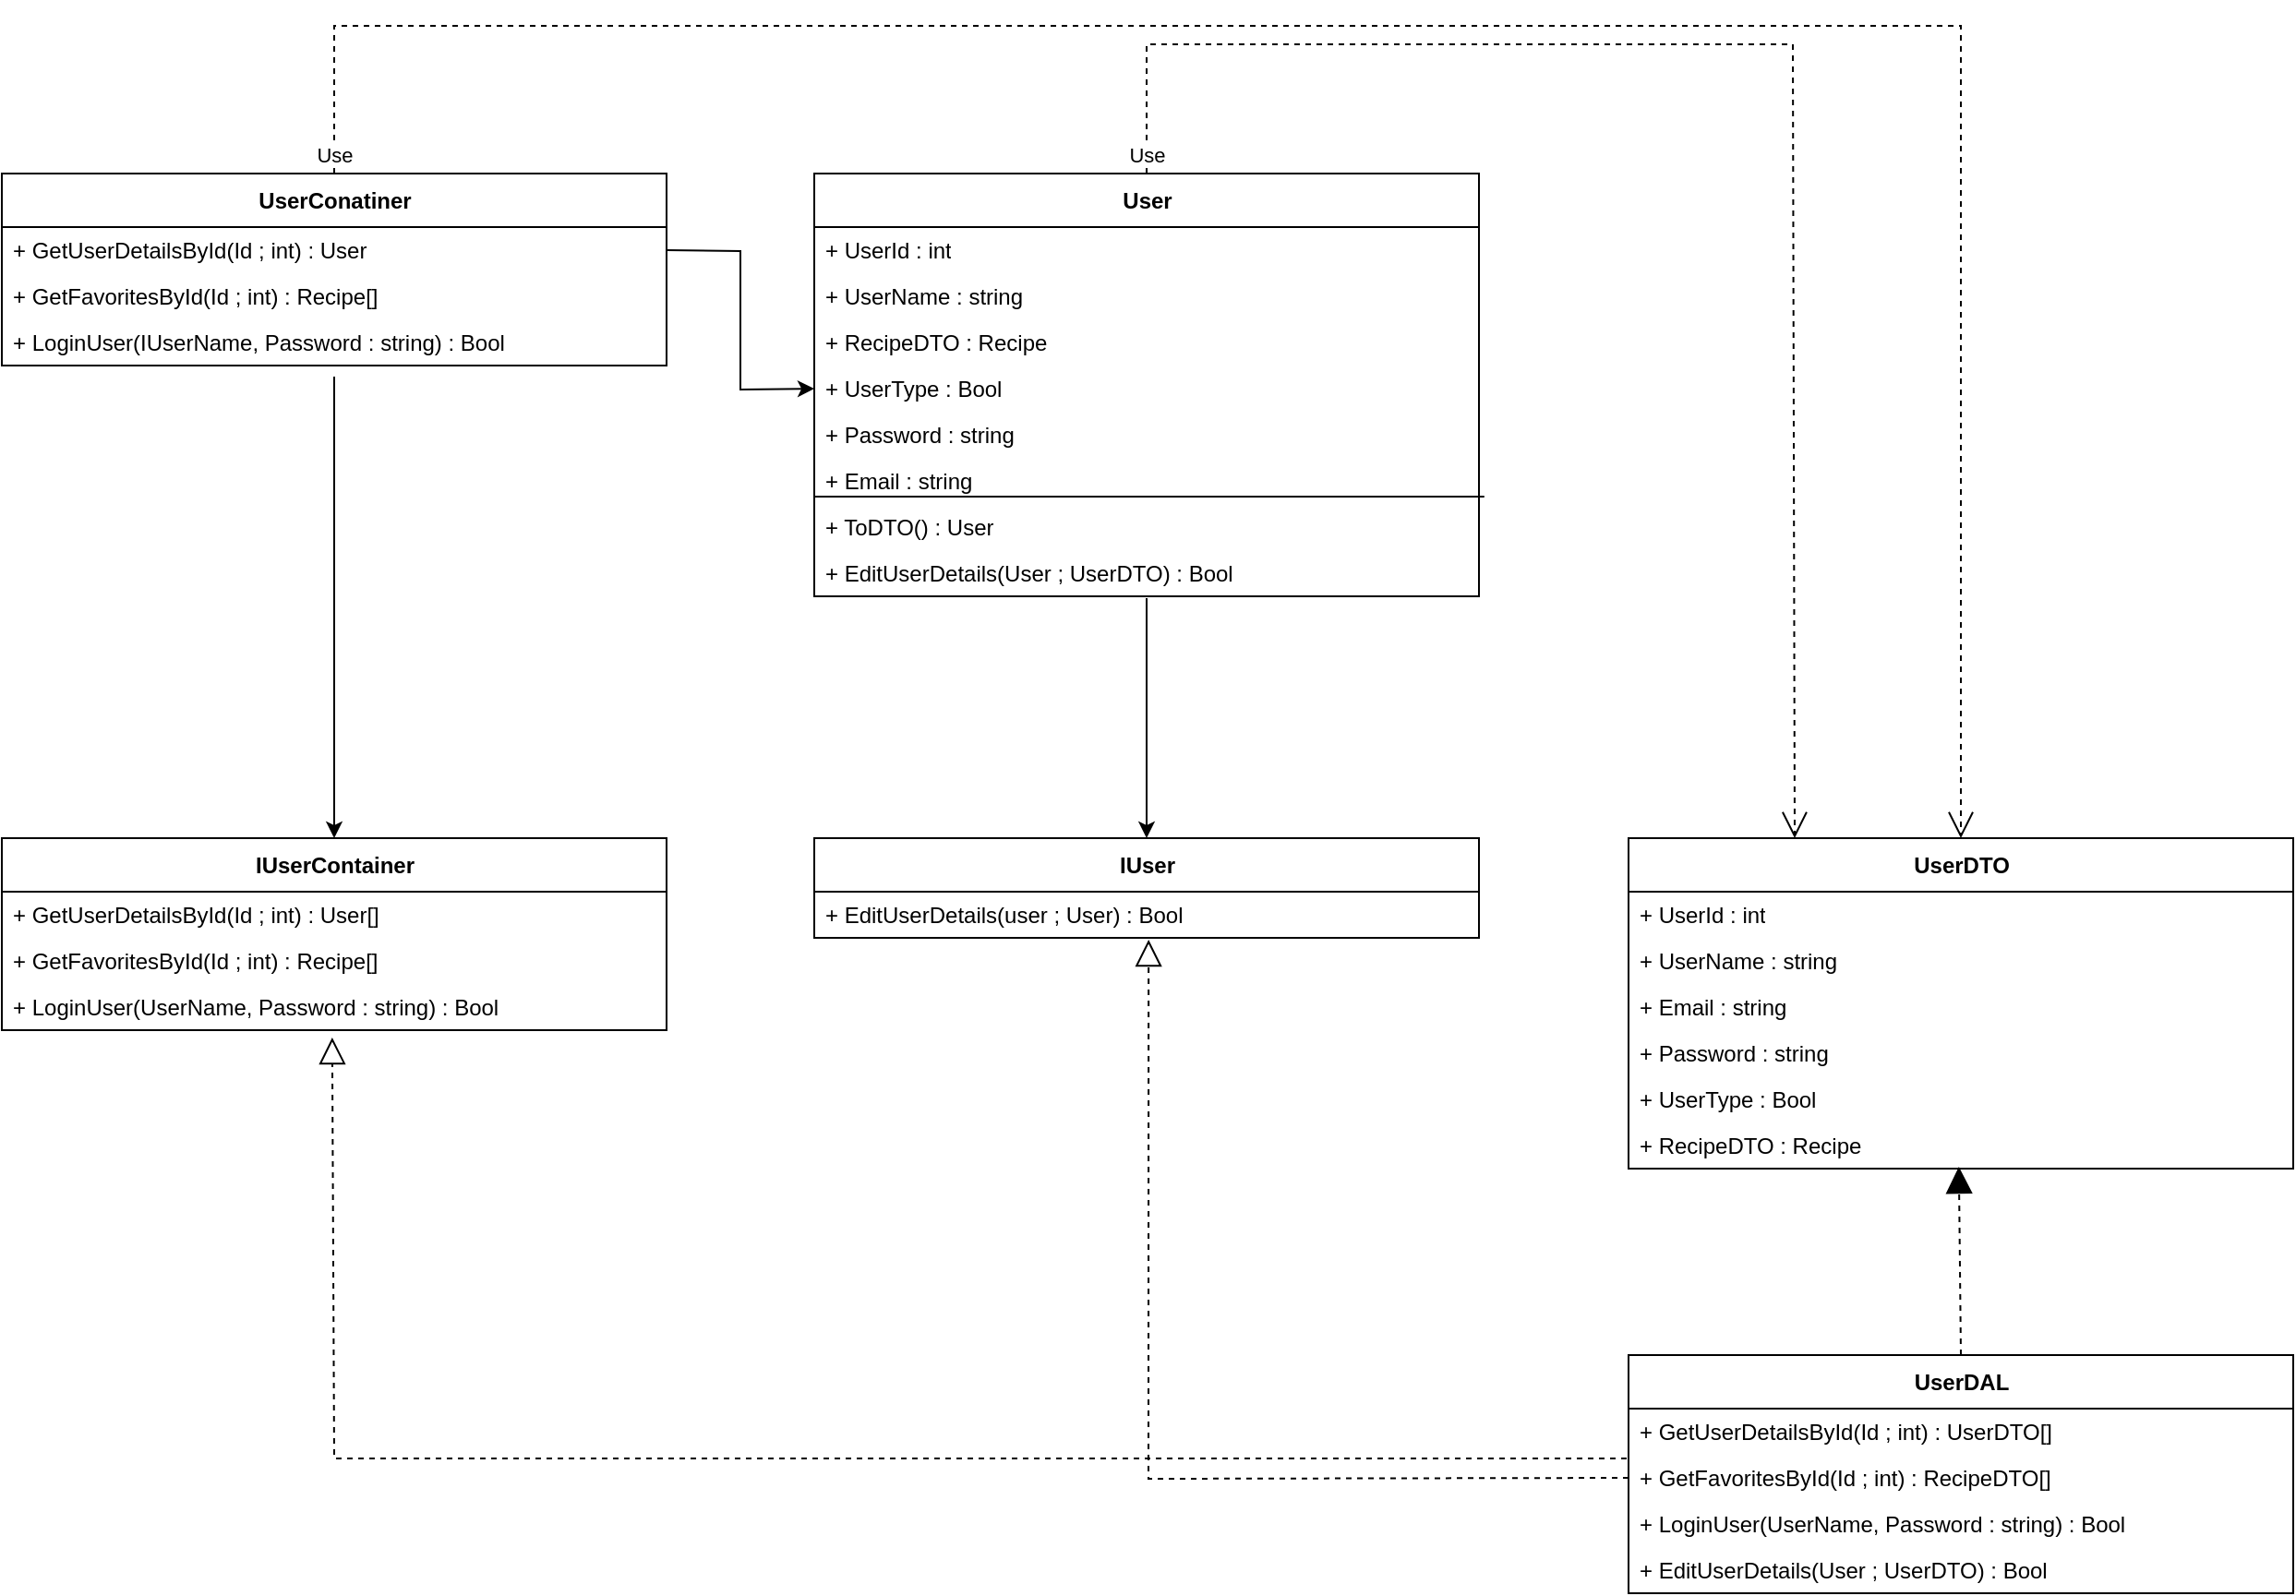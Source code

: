<mxfile version="20.3.2" type="device"><diagram id="aal3Md1tlyb9wFCO4tsw" name="Pagina-1"><mxGraphModel dx="2062" dy="2327" grid="1" gridSize="10" guides="1" tooltips="1" connect="1" arrows="1" fold="1" page="1" pageScale="1" pageWidth="827" pageHeight="1169" math="0" shadow="0"><root><mxCell id="0"/><mxCell id="1" parent="0"/><mxCell id="OmsRb-zWK05T9q6EWBDi-1" value="UserDAL" style="swimlane;fontStyle=1;align=center;verticalAlign=middle;childLayout=stackLayout;horizontal=1;startSize=29;horizontalStack=0;resizeParent=1;resizeParentMax=0;resizeLast=0;collapsible=0;marginBottom=0;html=1;" vertex="1" parent="1"><mxGeometry x="881" y="440" width="360" height="129" as="geometry"/></mxCell><mxCell id="OmsRb-zWK05T9q6EWBDi-78" value="+ GetUserDetailsById(Id ; int) : UserDTO[]" style="text;html=1;strokeColor=none;fillColor=none;align=left;verticalAlign=middle;spacingLeft=4;spacingRight=4;overflow=hidden;rotatable=0;points=[[0,0.5],[1,0.5]];portConstraint=eastwest;" vertex="1" parent="OmsRb-zWK05T9q6EWBDi-1"><mxGeometry y="29" width="360" height="25" as="geometry"/></mxCell><mxCell id="OmsRb-zWK05T9q6EWBDi-2" value="+ GetFavoritesById(Id ; int) : RecipeDTO[]" style="text;html=1;strokeColor=none;fillColor=none;align=left;verticalAlign=middle;spacingLeft=4;spacingRight=4;overflow=hidden;rotatable=0;points=[[0,0.5],[1,0.5]];portConstraint=eastwest;" vertex="1" parent="OmsRb-zWK05T9q6EWBDi-1"><mxGeometry y="54" width="360" height="25" as="geometry"/></mxCell><mxCell id="OmsRb-zWK05T9q6EWBDi-60" value="+ LoginUser(UserName, Password : string) : Bool" style="text;html=1;strokeColor=none;fillColor=none;align=left;verticalAlign=middle;spacingLeft=4;spacingRight=4;overflow=hidden;rotatable=0;points=[[0,0.5],[1,0.5]];portConstraint=eastwest;" vertex="1" parent="OmsRb-zWK05T9q6EWBDi-1"><mxGeometry y="79" width="360" height="25" as="geometry"/></mxCell><mxCell id="OmsRb-zWK05T9q6EWBDi-63" value="+ EditUserDetails(User ; UserDTO) : Bool&amp;nbsp;" style="text;html=1;strokeColor=none;fillColor=none;align=left;verticalAlign=middle;spacingLeft=4;spacingRight=4;overflow=hidden;rotatable=0;points=[[0,0.5],[1,0.5]];portConstraint=eastwest;" vertex="1" parent="OmsRb-zWK05T9q6EWBDi-1"><mxGeometry y="104" width="360" height="25" as="geometry"/></mxCell><mxCell id="OmsRb-zWK05T9q6EWBDi-10" value="UserDTO" style="swimlane;fontStyle=1;align=center;verticalAlign=middle;childLayout=stackLayout;horizontal=1;startSize=29;horizontalStack=0;resizeParent=1;resizeParentMax=0;resizeLast=0;collapsible=0;marginBottom=0;html=1;" vertex="1" parent="1"><mxGeometry x="881" y="160" width="360" height="179" as="geometry"/></mxCell><mxCell id="OmsRb-zWK05T9q6EWBDi-11" value="+ UserId : int" style="text;html=1;strokeColor=none;fillColor=none;align=left;verticalAlign=middle;spacingLeft=4;spacingRight=4;overflow=hidden;rotatable=0;points=[[0,0.5],[1,0.5]];portConstraint=eastwest;" vertex="1" parent="OmsRb-zWK05T9q6EWBDi-10"><mxGeometry y="29" width="360" height="25" as="geometry"/></mxCell><mxCell id="OmsRb-zWK05T9q6EWBDi-12" value="+ UserName : string" style="text;html=1;strokeColor=none;fillColor=none;align=left;verticalAlign=middle;spacingLeft=4;spacingRight=4;overflow=hidden;rotatable=0;points=[[0,0.5],[1,0.5]];portConstraint=eastwest;" vertex="1" parent="OmsRb-zWK05T9q6EWBDi-10"><mxGeometry y="54" width="360" height="25" as="geometry"/></mxCell><mxCell id="OmsRb-zWK05T9q6EWBDi-13" value="+ Email : string" style="text;html=1;strokeColor=none;fillColor=none;align=left;verticalAlign=middle;spacingLeft=4;spacingRight=4;overflow=hidden;rotatable=0;points=[[0,0.5],[1,0.5]];portConstraint=eastwest;" vertex="1" parent="OmsRb-zWK05T9q6EWBDi-10"><mxGeometry y="79" width="360" height="25" as="geometry"/></mxCell><mxCell id="OmsRb-zWK05T9q6EWBDi-14" value="+ Password : string" style="text;html=1;strokeColor=none;fillColor=none;align=left;verticalAlign=middle;spacingLeft=4;spacingRight=4;overflow=hidden;rotatable=0;points=[[0,0.5],[1,0.5]];portConstraint=eastwest;" vertex="1" parent="OmsRb-zWK05T9q6EWBDi-10"><mxGeometry y="104" width="360" height="25" as="geometry"/></mxCell><mxCell id="OmsRb-zWK05T9q6EWBDi-15" value="+ UserType : Bool" style="text;html=1;strokeColor=none;fillColor=none;align=left;verticalAlign=middle;spacingLeft=4;spacingRight=4;overflow=hidden;rotatable=0;points=[[0,0.5],[1,0.5]];portConstraint=eastwest;" vertex="1" parent="OmsRb-zWK05T9q6EWBDi-10"><mxGeometry y="129" width="360" height="25" as="geometry"/></mxCell><mxCell id="OmsRb-zWK05T9q6EWBDi-58" value="+ RecipeDTO : Recipe" style="text;html=1;strokeColor=none;fillColor=none;align=left;verticalAlign=middle;spacingLeft=4;spacingRight=4;overflow=hidden;rotatable=0;points=[[0,0.5],[1,0.5]];portConstraint=eastwest;" vertex="1" parent="OmsRb-zWK05T9q6EWBDi-10"><mxGeometry y="154" width="360" height="25" as="geometry"/></mxCell><mxCell id="OmsRb-zWK05T9q6EWBDi-18" value="User" style="swimlane;fontStyle=1;align=center;verticalAlign=middle;childLayout=stackLayout;horizontal=1;startSize=29;horizontalStack=0;resizeParent=1;resizeParentMax=0;resizeLast=0;collapsible=0;marginBottom=0;html=1;" vertex="1" parent="1"><mxGeometry x="440" y="-200" width="360" height="229" as="geometry"/></mxCell><mxCell id="OmsRb-zWK05T9q6EWBDi-69" value="+ UserId : int" style="text;html=1;strokeColor=none;fillColor=none;align=left;verticalAlign=middle;spacingLeft=4;spacingRight=4;overflow=hidden;rotatable=0;points=[[0,0.5],[1,0.5]];portConstraint=eastwest;" vertex="1" parent="OmsRb-zWK05T9q6EWBDi-18"><mxGeometry y="29" width="360" height="25" as="geometry"/></mxCell><mxCell id="OmsRb-zWK05T9q6EWBDi-70" value="+ UserName : string" style="text;html=1;strokeColor=none;fillColor=none;align=left;verticalAlign=middle;spacingLeft=4;spacingRight=4;overflow=hidden;rotatable=0;points=[[0,0.5],[1,0.5]];portConstraint=eastwest;" vertex="1" parent="OmsRb-zWK05T9q6EWBDi-18"><mxGeometry y="54" width="360" height="25" as="geometry"/></mxCell><mxCell id="OmsRb-zWK05T9q6EWBDi-74" value="+ RecipeDTO : Recipe" style="text;html=1;strokeColor=none;fillColor=none;align=left;verticalAlign=middle;spacingLeft=4;spacingRight=4;overflow=hidden;rotatable=0;points=[[0,0.5],[1,0.5]];portConstraint=eastwest;" vertex="1" parent="OmsRb-zWK05T9q6EWBDi-18"><mxGeometry y="79" width="360" height="25" as="geometry"/></mxCell><mxCell id="OmsRb-zWK05T9q6EWBDi-73" value="+ UserType : Bool" style="text;html=1;strokeColor=none;fillColor=none;align=left;verticalAlign=middle;spacingLeft=4;spacingRight=4;overflow=hidden;rotatable=0;points=[[0,0.5],[1,0.5]];portConstraint=eastwest;" vertex="1" parent="OmsRb-zWK05T9q6EWBDi-18"><mxGeometry y="104" width="360" height="25" as="geometry"/></mxCell><mxCell id="OmsRb-zWK05T9q6EWBDi-72" value="+ Password : string" style="text;html=1;strokeColor=none;fillColor=none;align=left;verticalAlign=middle;spacingLeft=4;spacingRight=4;overflow=hidden;rotatable=0;points=[[0,0.5],[1,0.5]];portConstraint=eastwest;" vertex="1" parent="OmsRb-zWK05T9q6EWBDi-18"><mxGeometry y="129" width="360" height="25" as="geometry"/></mxCell><mxCell id="OmsRb-zWK05T9q6EWBDi-71" value="+ Email : string" style="text;html=1;strokeColor=none;fillColor=none;align=left;verticalAlign=middle;spacingLeft=4;spacingRight=4;overflow=hidden;rotatable=0;points=[[0,0.5],[1,0.5]];portConstraint=eastwest;" vertex="1" parent="OmsRb-zWK05T9q6EWBDi-18"><mxGeometry y="154" width="360" height="25" as="geometry"/></mxCell><mxCell id="OmsRb-zWK05T9q6EWBDi-26" value="+ ToDTO() : User" style="text;html=1;strokeColor=none;fillColor=none;align=left;verticalAlign=middle;spacingLeft=4;spacingRight=4;overflow=hidden;rotatable=0;points=[[0,0.5],[1,0.5]];portConstraint=eastwest;" vertex="1" parent="OmsRb-zWK05T9q6EWBDi-18"><mxGeometry y="179" width="360" height="25" as="geometry"/></mxCell><mxCell id="OmsRb-zWK05T9q6EWBDi-64" value="+ EditUserDetails(User ; UserDTO) : Bool&amp;nbsp;" style="text;html=1;strokeColor=none;fillColor=none;align=left;verticalAlign=middle;spacingLeft=4;spacingRight=4;overflow=hidden;rotatable=0;points=[[0,0.5],[1,0.5]];portConstraint=eastwest;" vertex="1" parent="OmsRb-zWK05T9q6EWBDi-18"><mxGeometry y="204" width="360" height="25" as="geometry"/></mxCell><mxCell id="OmsRb-zWK05T9q6EWBDi-75" value="" style="endArrow=none;html=1;rounded=0;exitX=0;exitY=-0.16;exitDx=0;exitDy=0;exitPerimeter=0;entryX=1.008;entryY=-0.16;entryDx=0;entryDy=0;entryPerimeter=0;" edge="1" parent="OmsRb-zWK05T9q6EWBDi-18" source="OmsRb-zWK05T9q6EWBDi-26" target="OmsRb-zWK05T9q6EWBDi-26"><mxGeometry width="50" height="50" relative="1" as="geometry"><mxPoint x="440" y="220" as="sourcePoint"/><mxPoint x="490" y="170" as="targetPoint"/></mxGeometry></mxCell><mxCell id="OmsRb-zWK05T9q6EWBDi-29" value="UserConatiner" style="swimlane;fontStyle=1;align=center;verticalAlign=middle;childLayout=stackLayout;horizontal=1;startSize=29;horizontalStack=0;resizeParent=1;resizeParentMax=0;resizeLast=0;collapsible=0;marginBottom=0;html=1;" vertex="1" parent="1"><mxGeometry y="-200" width="360" height="104" as="geometry"/></mxCell><mxCell id="OmsRb-zWK05T9q6EWBDi-80" value="+ GetUserDetailsById(Id ; int) : User" style="text;html=1;strokeColor=none;fillColor=none;align=left;verticalAlign=middle;spacingLeft=4;spacingRight=4;overflow=hidden;rotatable=0;points=[[0,0.5],[1,0.5]];portConstraint=eastwest;" vertex="1" parent="OmsRb-zWK05T9q6EWBDi-29"><mxGeometry y="29" width="360" height="25" as="geometry"/></mxCell><mxCell id="OmsRb-zWK05T9q6EWBDi-76" value="+ GetFavoritesById(Id ; int) : Recipe[]" style="text;html=1;strokeColor=none;fillColor=none;align=left;verticalAlign=middle;spacingLeft=4;spacingRight=4;overflow=hidden;rotatable=0;points=[[0,0.5],[1,0.5]];portConstraint=eastwest;" vertex="1" parent="OmsRb-zWK05T9q6EWBDi-29"><mxGeometry y="54" width="360" height="25" as="geometry"/></mxCell><mxCell id="OmsRb-zWK05T9q6EWBDi-77" value="+ LoginUser(IUserName, Password : string) : Bool" style="text;html=1;strokeColor=none;fillColor=none;align=left;verticalAlign=middle;spacingLeft=4;spacingRight=4;overflow=hidden;rotatable=0;points=[[0,0.5],[1,0.5]];portConstraint=eastwest;" vertex="1" parent="OmsRb-zWK05T9q6EWBDi-29"><mxGeometry y="79" width="360" height="25" as="geometry"/></mxCell><mxCell id="OmsRb-zWK05T9q6EWBDi-38" value="IUserContainer" style="swimlane;fontStyle=1;align=center;verticalAlign=middle;childLayout=stackLayout;horizontal=1;startSize=29;horizontalStack=0;resizeParent=1;resizeParentMax=0;resizeLast=0;collapsible=0;marginBottom=0;html=1;" vertex="1" parent="1"><mxGeometry y="160" width="360" height="104" as="geometry"/></mxCell><mxCell id="OmsRb-zWK05T9q6EWBDi-79" value="+ GetUserDetailsById(Id ; int) : User[]" style="text;html=1;strokeColor=none;fillColor=none;align=left;verticalAlign=middle;spacingLeft=4;spacingRight=4;overflow=hidden;rotatable=0;points=[[0,0.5],[1,0.5]];portConstraint=eastwest;" vertex="1" parent="OmsRb-zWK05T9q6EWBDi-38"><mxGeometry y="29" width="360" height="25" as="geometry"/></mxCell><mxCell id="OmsRb-zWK05T9q6EWBDi-61" value="+ GetFavoritesById(Id ; int) : Recipe[]" style="text;html=1;strokeColor=none;fillColor=none;align=left;verticalAlign=middle;spacingLeft=4;spacingRight=4;overflow=hidden;rotatable=0;points=[[0,0.5],[1,0.5]];portConstraint=eastwest;" vertex="1" parent="OmsRb-zWK05T9q6EWBDi-38"><mxGeometry y="54" width="360" height="25" as="geometry"/></mxCell><mxCell id="OmsRb-zWK05T9q6EWBDi-62" value="+ LoginUser(UserName, Password : string) : Bool" style="text;html=1;strokeColor=none;fillColor=none;align=left;verticalAlign=middle;spacingLeft=4;spacingRight=4;overflow=hidden;rotatable=0;points=[[0,0.5],[1,0.5]];portConstraint=eastwest;" vertex="1" parent="OmsRb-zWK05T9q6EWBDi-38"><mxGeometry y="79" width="360" height="25" as="geometry"/></mxCell><mxCell id="OmsRb-zWK05T9q6EWBDi-47" value="IUser" style="swimlane;fontStyle=1;align=center;verticalAlign=middle;childLayout=stackLayout;horizontal=1;startSize=29;horizontalStack=0;resizeParent=1;resizeParentMax=0;resizeLast=0;collapsible=0;marginBottom=0;html=1;" vertex="1" parent="1"><mxGeometry x="440" y="160" width="360" height="54" as="geometry"/></mxCell><mxCell id="OmsRb-zWK05T9q6EWBDi-48" value="+ EditUserDetails(user ; User) : Bool&amp;nbsp;" style="text;html=1;strokeColor=none;fillColor=none;align=left;verticalAlign=middle;spacingLeft=4;spacingRight=4;overflow=hidden;rotatable=0;points=[[0,0.5],[1,0.5]];portConstraint=eastwest;" vertex="1" parent="OmsRb-zWK05T9q6EWBDi-47"><mxGeometry y="29" width="360" height="25" as="geometry"/></mxCell><mxCell id="OmsRb-zWK05T9q6EWBDi-49" value="" style="endArrow=classic;html=1;rounded=0;entryX=0.5;entryY=0;entryDx=0;entryDy=0;" edge="1" parent="1" target="OmsRb-zWK05T9q6EWBDi-38"><mxGeometry width="50" height="50" relative="1" as="geometry"><mxPoint x="180" y="-90" as="sourcePoint"/><mxPoint x="140" y="60" as="targetPoint"/></mxGeometry></mxCell><mxCell id="OmsRb-zWK05T9q6EWBDi-50" value="" style="endArrow=classic;html=1;rounded=0;" edge="1" parent="1" target="OmsRb-zWK05T9q6EWBDi-47"><mxGeometry width="50" height="50" relative="1" as="geometry"><mxPoint x="620" y="30" as="sourcePoint"/><mxPoint x="190" y="170" as="targetPoint"/></mxGeometry></mxCell><mxCell id="OmsRb-zWK05T9q6EWBDi-51" value="" style="endArrow=classic;html=1;rounded=0;exitX=1;exitY=0.5;exitDx=0;exitDy=0;entryX=0;entryY=0.5;entryDx=0;entryDy=0;" edge="1" parent="1" target="OmsRb-zWK05T9q6EWBDi-73"><mxGeometry width="50" height="50" relative="1" as="geometry"><mxPoint x="360" y="-158.5" as="sourcePoint"/><mxPoint x="440" y="-158.5" as="targetPoint"/><Array as="points"><mxPoint x="400" y="-158"/><mxPoint x="400" y="-83"/></Array></mxGeometry></mxCell><mxCell id="OmsRb-zWK05T9q6EWBDi-52" value="" style="endArrow=block;dashed=1;endFill=0;endSize=12;html=1;rounded=0;entryX=0.503;entryY=1.04;entryDx=0;entryDy=0;entryPerimeter=0;exitX=0;exitY=0.5;exitDx=0;exitDy=0;" edge="1" parent="1" source="OmsRb-zWK05T9q6EWBDi-2" target="OmsRb-zWK05T9q6EWBDi-48"><mxGeometry width="160" relative="1" as="geometry"><mxPoint x="881" y="581.5" as="sourcePoint"/><mxPoint x="630" y="430" as="targetPoint"/><Array as="points"><mxPoint x="621" y="507"/></Array></mxGeometry></mxCell><mxCell id="OmsRb-zWK05T9q6EWBDi-53" value="" style="endArrow=block;dashed=1;endFill=0;endSize=12;html=1;rounded=0;entryX=0.497;entryY=1.16;entryDx=0;entryDy=0;entryPerimeter=0;" edge="1" parent="1" target="OmsRb-zWK05T9q6EWBDi-62"><mxGeometry width="160" relative="1" as="geometry"><mxPoint x="880" y="496" as="sourcePoint"/><mxPoint x="180" y="390" as="targetPoint"/><Array as="points"><mxPoint x="180" y="496"/></Array></mxGeometry></mxCell><mxCell id="OmsRb-zWK05T9q6EWBDi-54" value="" style="endArrow=block;dashed=1;endFill=1;endSize=12;html=1;rounded=0;strokeColor=default;exitX=0.5;exitY=0;exitDx=0;exitDy=0;entryX=0.497;entryY=0.96;entryDx=0;entryDy=0;entryPerimeter=0;" edge="1" parent="1" source="OmsRb-zWK05T9q6EWBDi-1"><mxGeometry width="160" relative="1" as="geometry"><mxPoint x="690" y="450" as="sourcePoint"/><mxPoint x="1059.92" y="338" as="targetPoint"/></mxGeometry></mxCell><mxCell id="OmsRb-zWK05T9q6EWBDi-55" value="Use" style="endArrow=open;endSize=12;dashed=1;html=1;rounded=0;strokeColor=default;exitX=0.5;exitY=0;exitDx=0;exitDy=0;entryX=0.5;entryY=0;entryDx=0;entryDy=0;" edge="1" parent="1" source="OmsRb-zWK05T9q6EWBDi-29" target="OmsRb-zWK05T9q6EWBDi-10"><mxGeometry x="-0.986" width="160" relative="1" as="geometry"><mxPoint x="270" y="-270" as="sourcePoint"/><mxPoint x="430" y="-270" as="targetPoint"/><Array as="points"><mxPoint x="180" y="-280"/><mxPoint x="1061" y="-280"/></Array><mxPoint as="offset"/></mxGeometry></mxCell><mxCell id="OmsRb-zWK05T9q6EWBDi-56" value="Use" style="endArrow=open;endSize=12;dashed=1;html=1;rounded=0;strokeColor=default;exitX=0.5;exitY=0;exitDx=0;exitDy=0;entryX=0.25;entryY=0;entryDx=0;entryDy=0;" edge="1" parent="1" source="OmsRb-zWK05T9q6EWBDi-18" target="OmsRb-zWK05T9q6EWBDi-10"><mxGeometry x="-0.977" width="160" relative="1" as="geometry"><mxPoint x="190" y="-190" as="sourcePoint"/><mxPoint x="1071" y="170" as="targetPoint"/><Array as="points"><mxPoint x="620" y="-270"/><mxPoint x="970" y="-270"/></Array><mxPoint as="offset"/></mxGeometry></mxCell></root></mxGraphModel></diagram></mxfile>